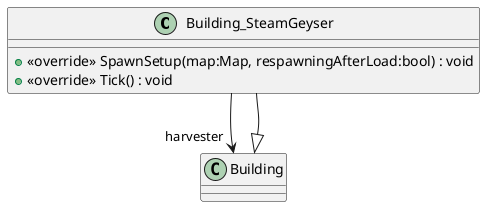 @startuml
class Building_SteamGeyser {
    + <<override>> SpawnSetup(map:Map, respawningAfterLoad:bool) : void
    + <<override>> Tick() : void
}
Building <|-- Building_SteamGeyser
Building_SteamGeyser --> "harvester" Building
@enduml
